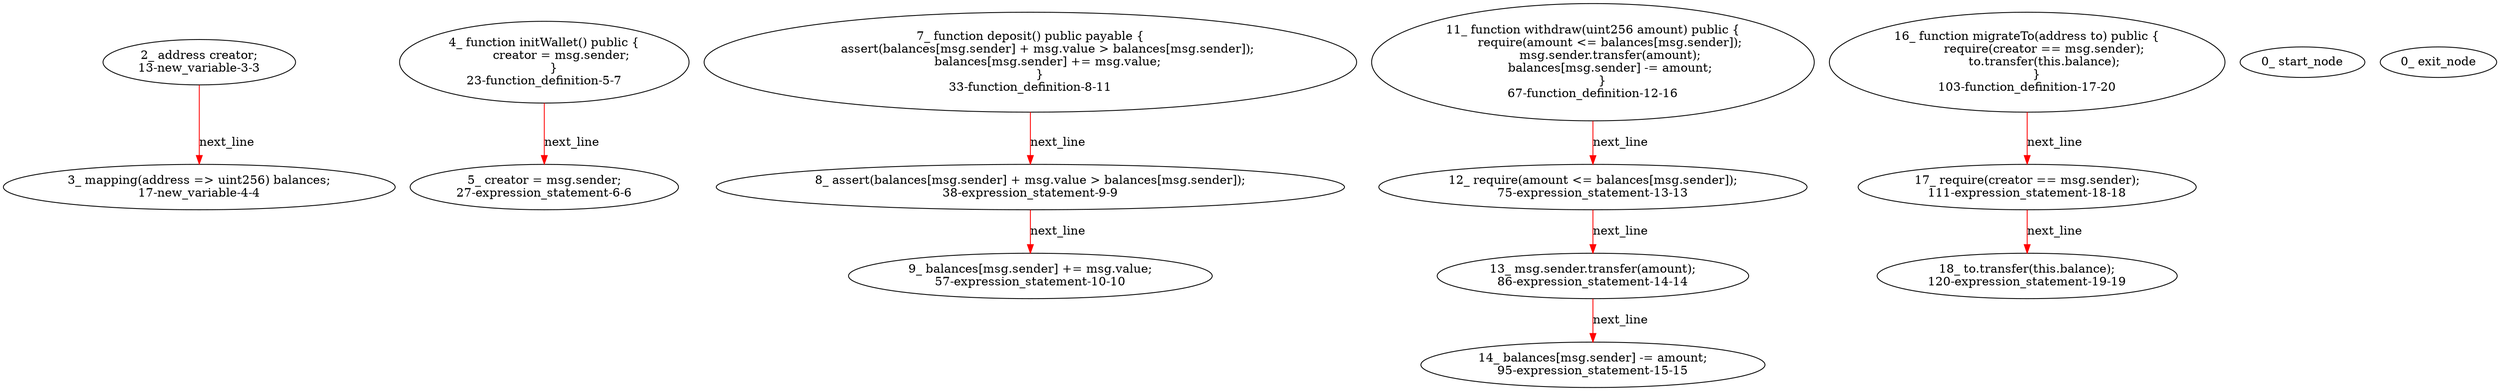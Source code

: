 digraph  {
13 [label="2_ address creator;\n13-new_variable-3-3", method="", type_label=new_variable];
17 [label="3_ mapping(address => uint256) balances;\n17-new_variable-4-4", method="", type_label=new_variable];
23 [label="4_ function initWallet() public {\n         creator = msg.sender;\n     }\n23-function_definition-5-7", method="initWallet()", type_label=function_definition];
27 [label="5_ creator = msg.sender;\n27-expression_statement-6-6", method="initWallet()", type_label=expression_statement];
33 [label="7_ function deposit() public payable {\n         assert(balances[msg.sender] + msg.value > balances[msg.sender]);\n         balances[msg.sender] += msg.value;\n     }\n33-function_definition-8-11", method="deposit()", type_label=function_definition];
38 [label="8_ assert(balances[msg.sender] + msg.value > balances[msg.sender]);\n38-expression_statement-9-9", method="deposit()", type_label=expression_statement];
57 [label="9_ balances[msg.sender] += msg.value;\n57-expression_statement-10-10", method="deposit()", type_label=expression_statement];
67 [label="11_ function withdraw(uint256 amount) public {\n         require(amount <= balances[msg.sender]);\n         msg.sender.transfer(amount);\n         balances[msg.sender] -= amount;\n     }\n67-function_definition-12-16", method="withdraw(uint256 amount)", type_label=function_definition];
75 [label="12_ require(amount <= balances[msg.sender]);\n75-expression_statement-13-13", method="withdraw(uint256 amount)", type_label=expression_statement];
86 [label="13_ msg.sender.transfer(amount);\n86-expression_statement-14-14", method="withdraw(uint256 amount)", type_label=expression_statement];
95 [label="14_ balances[msg.sender] -= amount;\n95-expression_statement-15-15", method="withdraw(uint256 amount)", type_label=expression_statement];
103 [label="16_ function migrateTo(address to) public {\n         require(creator == msg.sender);\n         to.transfer(this.balance);\n     }\n103-function_definition-17-20", method="migrateTo(address to)", type_label=function_definition];
111 [label="17_ require(creator == msg.sender);\n111-expression_statement-18-18", method="migrateTo(address to)", type_label=expression_statement];
120 [label="18_ to.transfer(this.balance);\n120-expression_statement-19-19", method="migrateTo(address to)", type_label=expression_statement];
1 [label="0_ start_node", method="", type_label=start];
2 [label="0_ exit_node", method="", type_label=exit];
13 -> 17  [color=red, controlflow_type=next_line, edge_type=CFG_edge, key=0, label=next_line];
23 -> 27  [color=red, controlflow_type=next_line, edge_type=CFG_edge, key=0, label=next_line];
33 -> 38  [color=red, controlflow_type=next_line, edge_type=CFG_edge, key=0, label=next_line];
38 -> 57  [color=red, controlflow_type=next_line, edge_type=CFG_edge, key=0, label=next_line];
67 -> 75  [color=red, controlflow_type=next_line, edge_type=CFG_edge, key=0, label=next_line];
75 -> 86  [color=red, controlflow_type=next_line, edge_type=CFG_edge, key=0, label=next_line];
86 -> 95  [color=red, controlflow_type=next_line, edge_type=CFG_edge, key=0, label=next_line];
103 -> 111  [color=red, controlflow_type=next_line, edge_type=CFG_edge, key=0, label=next_line];
111 -> 120  [color=red, controlflow_type=next_line, edge_type=CFG_edge, key=0, label=next_line];
}

